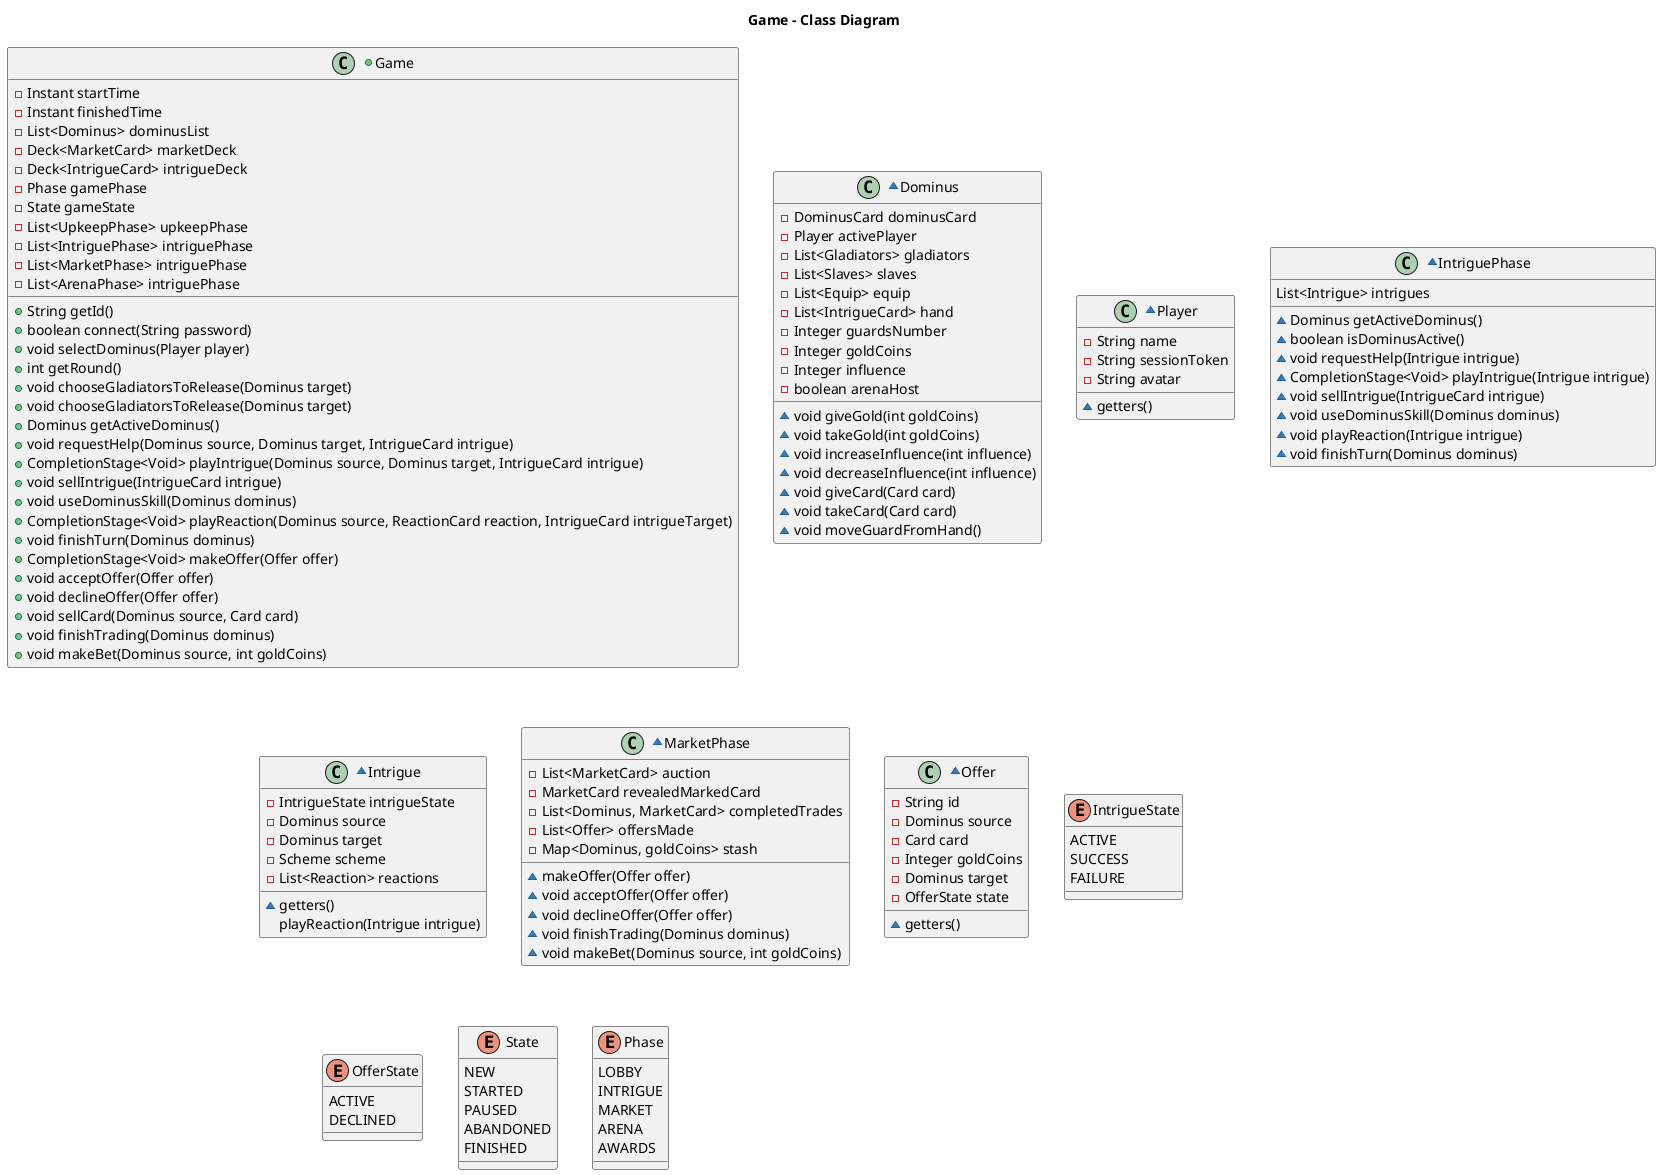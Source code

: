 @startuml

title Game - Class Diagram


+class Game {
  -Instant startTime
  -Instant finishedTime
  -List<Dominus> dominusList
  -Deck<MarketCard> marketDeck
  -Deck<IntrigueCard> intrigueDeck
  -Phase gamePhase
  -State gameState
  -List<UpkeepPhase> upkeepPhase
  -List<IntriguePhase> intriguePhase
  -List<MarketPhase> intriguePhase
  -List<ArenaPhase> intriguePhase
  +String getId()
  +boolean connect(String password)
  +void selectDominus(Player player)
  +int getRound()
'  Upkeep
  +void chooseGladiatorsToRelease(Dominus target)
'  Intrigue phase
  +void chooseGladiatorsToRelease(Dominus target)
  +Dominus getActiveDominus()
  +void requestHelp(Dominus source, Dominus target, IntrigueCard intrigue)
  +CompletionStage<Void> playIntrigue(Dominus source, Dominus target, IntrigueCard intrigue)
  +void sellIntrigue(IntrigueCard intrigue)
  +void useDominusSkill(Dominus dominus)
  +CompletionStage<Void> playReaction(Dominus source, ReactionCard reaction, IntrigueCard intrigueTarget)
  +void finishTurn(Dominus dominus)
'  MarketPhase
  +CompletionStage<Void> makeOffer(Offer offer)
  +void acceptOffer(Offer offer)
  +void declineOffer(Offer offer)
  +void sellCard(Dominus source, Card card)
  +void finishTrading(Dominus dominus)
  +void makeBet(Dominus source, int goldCoins)
}

~class Dominus{
 -DominusCard dominusCard
 -Player activePlayer
 -List<Gladiators> gladiators
 -List<Slaves> slaves
 -List<Equip> equip
 -List<IntrigueCard> hand
 -Integer guardsNumber
 -Integer goldCoins
 -Integer influence
 -boolean arenaHost
 ~void giveGold(int goldCoins)
 ~void takeGold(int goldCoins)
 ~void increaseInfluence(int influence)
 ~void decreaseInfluence(int influence)
 ~void giveCard(Card card)
 ~void takeCard(Card card)
 ~void moveGuardFromHand()
}

~class Player{
 -String name
 -String sessionToken
 -String avatar
 ~getters()
}

~class IntriguePhase{
 List<Intrigue> intrigues
 ~Dominus getActiveDominus()
 ~boolean isDominusActive()
 ~void requestHelp(Intrigue intrigue)
 ~CompletionStage<Void> playIntrigue(Intrigue intrigue)
 ~void sellIntrigue(IntrigueCard intrigue)
 ~void useDominusSkill(Dominus dominus)
 ~void playReaction(Intrigue intrigue)
 ~void finishTurn(Dominus dominus)
}

~class Intrigue{
  -IntrigueState intrigueState
  -Dominus source
  -Dominus target
  -Scheme scheme
  -List<Reaction> reactions
  ~getters()
  playReaction(Intrigue intrigue)
}

~class MarketPhase{
    -List<MarketCard> auction
    -MarketCard revealedMarkedCard
    -List<Dominus, MarketCard> completedTrades
    -List<Offer> offersMade
    -Map<Dominus, goldCoins> stash
    ~makeOffer(Offer offer)
    ~void acceptOffer(Offer offer)
    ~void declineOffer(Offer offer)
    ~void finishTrading(Dominus dominus)
    ~void makeBet(Dominus source, int goldCoins)
}

~class Offer{
    -String id
    -Dominus source
    -Card card
    -Integer goldCoins
    -Dominus target
    -OfferState state
    ~getters()
}

enum IntrigueState{
    ACTIVE
    SUCCESS
    FAILURE
}
enum OfferState{
    ACTIVE
    DECLINED
}

enum State{
    NEW
    STARTED
    PAUSED
    ABANDONED
    FINISHED
}

enum Phase{
    LOBBY
    INTRIGUE
    MARKET
    ARENA
    AWARDS
}

@enduml